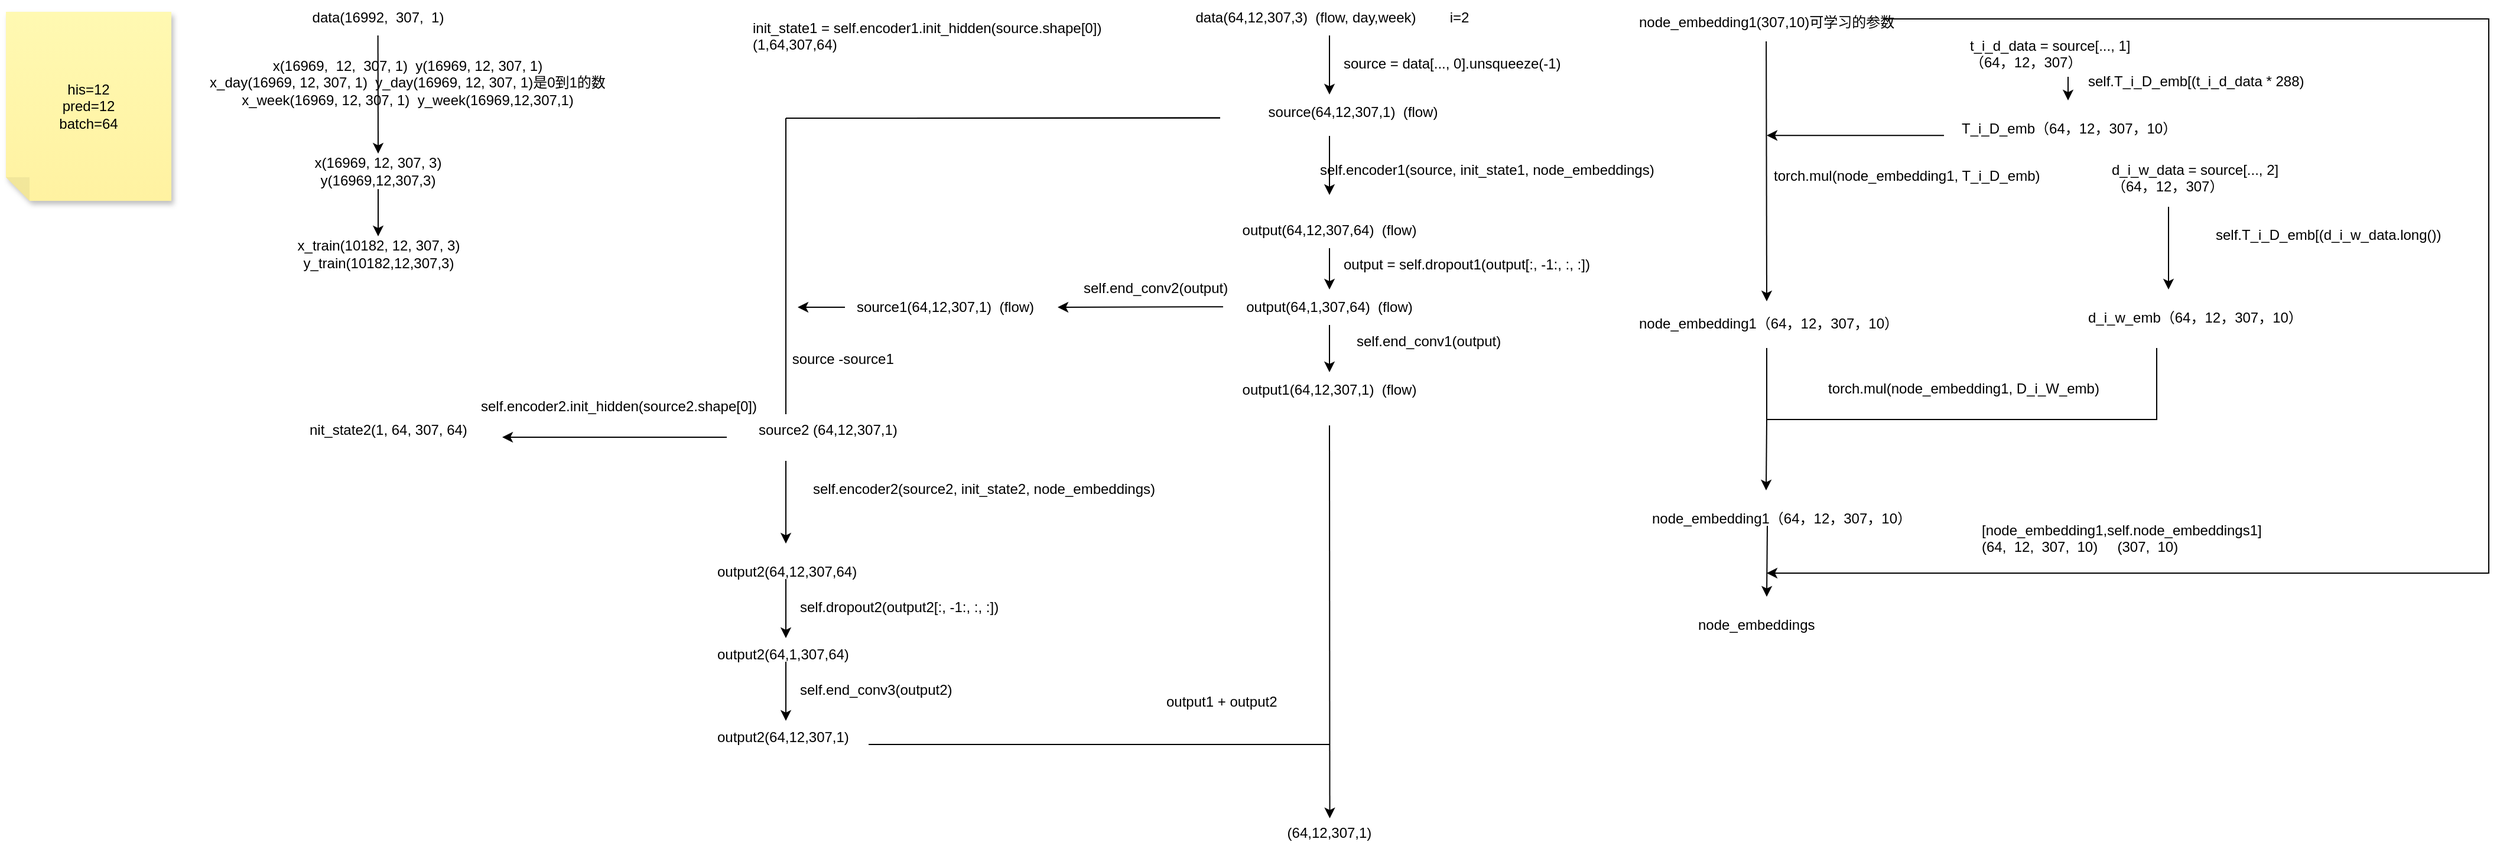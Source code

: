 <mxfile version="24.6.0" type="github">
  <diagram name="第 1 页" id="yApHzeJYYiuHWeru3HxS">
    <mxGraphModel dx="1750" dy="1151" grid="1" gridSize="10" guides="1" tooltips="1" connect="1" arrows="1" fold="1" page="1" pageScale="1" pageWidth="827" pageHeight="1169" math="0" shadow="0">
      <root>
        <mxCell id="0" />
        <mxCell id="1" parent="0" />
        <mxCell id="WDNzToIDsKdzvG2eh07D-1" value="data(16992,&amp;nbsp; 307,&amp;nbsp; 1)" style="text;strokeColor=none;align=center;fillColor=none;html=1;verticalAlign=middle;whiteSpace=wrap;rounded=0;" parent="1" vertex="1">
          <mxGeometry x="270" y="10" width="130" height="30" as="geometry" />
        </mxCell>
        <mxCell id="WDNzToIDsKdzvG2eh07D-2" value="his=12&lt;div&gt;pred=12&lt;/div&gt;&lt;div&gt;batch=64&lt;/div&gt;" style="shape=note;whiteSpace=wrap;html=1;backgroundOutline=1;fontColor=#000000;darkOpacity=0.05;fillColor=#FFF9B2;strokeColor=none;fillStyle=solid;direction=west;gradientDirection=north;gradientColor=#FFF2A1;shadow=1;size=20;pointerEvents=1;" parent="1" vertex="1">
          <mxGeometry x="20" y="20" width="140" height="160" as="geometry" />
        </mxCell>
        <mxCell id="WDNzToIDsKdzvG2eh07D-3" value="" style="endArrow=classic;html=1;rounded=0;" parent="1" edge="1">
          <mxGeometry width="50" height="50" relative="1" as="geometry">
            <mxPoint x="334.8" y="40" as="sourcePoint" />
            <mxPoint x="335" y="140" as="targetPoint" />
          </mxGeometry>
        </mxCell>
        <mxCell id="WDNzToIDsKdzvG2eh07D-6" value="x(16969,&amp;nbsp; 12,&amp;nbsp; 307, 1)&amp;nbsp; y(16969, 12, 307, 1)&lt;div&gt;x_day(16969, 12, 307, 1)&amp;nbsp; y_day(16969, 12, 307, 1)是0到1的数&lt;/div&gt;&lt;div&gt;x_week(16969, 12, 307, 1)&amp;nbsp; y_week(16969,12,307,1)&lt;/div&gt;" style="text;strokeColor=none;align=center;fillColor=none;html=1;verticalAlign=middle;whiteSpace=wrap;rounded=0;" parent="1" vertex="1">
          <mxGeometry x="190" y="80" width="340" as="geometry" />
        </mxCell>
        <mxCell id="WDNzToIDsKdzvG2eh07D-11" style="edgeStyle=orthogonalEdgeStyle;rounded=0;orthogonalLoop=1;jettySize=auto;html=1;" parent="1" source="WDNzToIDsKdzvG2eh07D-9" target="WDNzToIDsKdzvG2eh07D-10" edge="1">
          <mxGeometry relative="1" as="geometry" />
        </mxCell>
        <mxCell id="WDNzToIDsKdzvG2eh07D-9" value="x(16969, 12, 307, 3)&lt;div&gt;y(16969,12,307,3)&lt;/div&gt;" style="text;strokeColor=none;align=center;fillColor=none;html=1;verticalAlign=middle;whiteSpace=wrap;rounded=0;" parent="1" vertex="1">
          <mxGeometry x="275" y="140" width="120" height="30" as="geometry" />
        </mxCell>
        <mxCell id="WDNzToIDsKdzvG2eh07D-10" value="x_train(10182, 12, 307, 3)&lt;div&gt;y_train(10182,12,307,3)&lt;/div&gt;" style="text;strokeColor=none;align=center;fillColor=none;html=1;verticalAlign=middle;whiteSpace=wrap;rounded=0;" parent="1" vertex="1">
          <mxGeometry x="257.5" y="210" width="155" height="30" as="geometry" />
        </mxCell>
        <mxCell id="WDNzToIDsKdzvG2eh07D-12" value="data(64,12,307,3)&amp;nbsp; (flow, day,week)" style="text;strokeColor=none;align=center;fillColor=none;html=1;verticalAlign=middle;whiteSpace=wrap;rounded=0;" parent="1" vertex="1">
          <mxGeometry x="1010" y="10" width="220" height="30" as="geometry" />
        </mxCell>
        <mxCell id="WDNzToIDsKdzvG2eh07D-13" value="i=2" style="text;strokeColor=none;align=center;fillColor=none;html=1;verticalAlign=middle;whiteSpace=wrap;rounded=0;" parent="1" vertex="1">
          <mxGeometry x="1220" y="10" width="60" height="30" as="geometry" />
        </mxCell>
        <mxCell id="WDNzToIDsKdzvG2eh07D-14" value="" style="endArrow=classic;html=1;rounded=0;" parent="1" edge="1">
          <mxGeometry width="50" height="50" relative="1" as="geometry">
            <mxPoint x="1140" y="40" as="sourcePoint" />
            <mxPoint x="1140" y="90" as="targetPoint" />
          </mxGeometry>
        </mxCell>
        <mxCell id="WDNzToIDsKdzvG2eh07D-15" value="node_embedding1(307,10)可学习的参数" style="text;whiteSpace=wrap;html=1;" parent="1" vertex="1">
          <mxGeometry x="1400" y="15" width="220" height="40" as="geometry" />
        </mxCell>
        <mxCell id="WDNzToIDsKdzvG2eh07D-23" style="edgeStyle=orthogonalEdgeStyle;rounded=0;orthogonalLoop=1;jettySize=auto;html=1;" parent="1" source="WDNzToIDsKdzvG2eh07D-17" edge="1">
          <mxGeometry relative="1" as="geometry">
            <mxPoint x="1765" y="95" as="targetPoint" />
            <Array as="points">
              <mxPoint x="1765" y="95" />
            </Array>
          </mxGeometry>
        </mxCell>
        <mxCell id="WDNzToIDsKdzvG2eh07D-17" value="t_i_d_data   = source[..., 1]&lt;div&gt;（64，12，307）&lt;/div&gt;" style="text;whiteSpace=wrap;html=1;" parent="1" vertex="1">
          <mxGeometry x="1680" y="35" width="170" height="40" as="geometry" />
        </mxCell>
        <mxCell id="WDNzToIDsKdzvG2eh07D-24" value="self.T_i_D_emb[(t_i_d_data * 288)" style="text;whiteSpace=wrap;html=1;" parent="1" vertex="1">
          <mxGeometry x="1780" y="65" width="220" height="40" as="geometry" />
        </mxCell>
        <mxCell id="WDNzToIDsKdzvG2eh07D-25" value="T_i_D_emb（64，12，307，10）" style="text;whiteSpace=wrap;html=1;" parent="1" vertex="1">
          <mxGeometry x="1672.5" y="105" width="185" height="40" as="geometry" />
        </mxCell>
        <mxCell id="WDNzToIDsKdzvG2eh07D-26" value="" style="endArrow=classic;html=1;rounded=0;" parent="1" edge="1">
          <mxGeometry width="50" height="50" relative="1" as="geometry">
            <mxPoint x="1509.58" y="45" as="sourcePoint" />
            <mxPoint x="1510" y="265" as="targetPoint" />
          </mxGeometry>
        </mxCell>
        <mxCell id="WDNzToIDsKdzvG2eh07D-27" value="" style="endArrow=classic;html=1;rounded=0;" parent="1" edge="1">
          <mxGeometry width="50" height="50" relative="1" as="geometry">
            <mxPoint x="1660" y="124.58" as="sourcePoint" />
            <mxPoint x="1510" y="124.58" as="targetPoint" />
          </mxGeometry>
        </mxCell>
        <UserObject label="torch.mul(node_embedding1, T_i_D_emb)" id="WDNzToIDsKdzvG2eh07D-28">
          <mxCell style="text;whiteSpace=wrap;html=1;" parent="1" vertex="1">
            <mxGeometry x="1514" y="145" width="230" height="30" as="geometry" />
          </mxCell>
        </UserObject>
        <mxCell id="WDNzToIDsKdzvG2eh07D-29" value="node_embedding1（64，12，307，10）" style="text;whiteSpace=wrap;html=1;" parent="1" vertex="1">
          <mxGeometry x="1400" y="270" width="240" height="40" as="geometry" />
        </mxCell>
        <mxCell id="WDNzToIDsKdzvG2eh07D-30" value="d_i_w_data   = source[..., 2]&lt;div&gt;（64，12，307）&lt;/div&gt;" style="text;whiteSpace=wrap;html=1;" parent="1" vertex="1">
          <mxGeometry x="1800" y="140" width="170" height="40" as="geometry" />
        </mxCell>
        <mxCell id="WDNzToIDsKdzvG2eh07D-33" value="self.T_i_D_emb[(d_i_w_data.long())" style="text;whiteSpace=wrap;html=1;" parent="1" vertex="1">
          <mxGeometry x="1887.5" y="195" width="220" height="40" as="geometry" />
        </mxCell>
        <mxCell id="WDNzToIDsKdzvG2eh07D-34" value="d_i_w_emb（64，12，307，10）" style="text;whiteSpace=wrap;html=1;" parent="1" vertex="1">
          <mxGeometry x="1780" y="265" width="185" height="40" as="geometry" />
        </mxCell>
        <mxCell id="WDNzToIDsKdzvG2eh07D-35" value="" style="endArrow=classic;html=1;rounded=0;" parent="1" edge="1">
          <mxGeometry width="50" height="50" relative="1" as="geometry">
            <mxPoint x="1850" y="185" as="sourcePoint" />
            <mxPoint x="1850" y="255" as="targetPoint" />
          </mxGeometry>
        </mxCell>
        <mxCell id="WDNzToIDsKdzvG2eh07D-38" value="" style="shape=partialRectangle;whiteSpace=wrap;html=1;bottom=1;right=1;left=1;top=0;fillColor=none;routingCenterX=-0.5;" parent="1" vertex="1">
          <mxGeometry x="1510" y="305" width="330" height="60" as="geometry" />
        </mxCell>
        <UserObject label="torch.mul(node_embedding1, D_i_W_emb)" id="WDNzToIDsKdzvG2eh07D-40">
          <mxCell style="text;whiteSpace=wrap;html=1;" parent="1" vertex="1">
            <mxGeometry x="1560" y="325" width="260" height="40" as="geometry" />
          </mxCell>
        </UserObject>
        <mxCell id="WDNzToIDsKdzvG2eh07D-43" value="node_embedding1（64，12，307，10）" style="text;whiteSpace=wrap;html=1;" parent="1" vertex="1">
          <mxGeometry x="1411" y="435" width="240" height="40" as="geometry" />
        </mxCell>
        <mxCell id="WDNzToIDsKdzvG2eh07D-44" value="source(64,12,307,1)&amp;nbsp; (flow)" style="text;strokeColor=none;align=center;fillColor=none;html=1;verticalAlign=middle;whiteSpace=wrap;rounded=0;" parent="1" vertex="1">
          <mxGeometry x="1050" y="90" width="220" height="30" as="geometry" />
        </mxCell>
        <mxCell id="WDNzToIDsKdzvG2eh07D-45" value="" style="endArrow=classic;html=1;rounded=0;" parent="1" edge="1">
          <mxGeometry width="50" height="50" relative="1" as="geometry">
            <mxPoint x="1140" y="125" as="sourcePoint" />
            <mxPoint x="1140" y="175" as="targetPoint" />
          </mxGeometry>
        </mxCell>
        <UserObject label="init_state1 = self.encoder1.init_hidden(source.shape[0])&lt;div&gt;(1,64,307,64)&lt;/div&gt;" id="WDNzToIDsKdzvG2eh07D-47">
          <mxCell style="text;whiteSpace=wrap;html=1;" parent="1" vertex="1">
            <mxGeometry x="650" y="20" width="330" height="40" as="geometry" />
          </mxCell>
        </UserObject>
        <mxCell id="WDNzToIDsKdzvG2eh07D-48" value="self.encoder1(source, init_state1, node_embeddings)" style="text;whiteSpace=wrap;html=1;" parent="1" vertex="1">
          <mxGeometry x="1130" y="140" width="320" height="40" as="geometry" />
        </mxCell>
        <mxCell id="WDNzToIDsKdzvG2eh07D-53" style="edgeStyle=orthogonalEdgeStyle;rounded=0;orthogonalLoop=1;jettySize=auto;html=1;" parent="1" source="WDNzToIDsKdzvG2eh07D-49" target="WDNzToIDsKdzvG2eh07D-52" edge="1">
          <mxGeometry relative="1" as="geometry" />
        </mxCell>
        <mxCell id="WDNzToIDsKdzvG2eh07D-49" value="output(64,12,307,64)&amp;nbsp; (flow)" style="text;strokeColor=none;align=center;fillColor=none;html=1;verticalAlign=middle;whiteSpace=wrap;rounded=0;" parent="1" vertex="1">
          <mxGeometry x="1030" y="190" width="220" height="30" as="geometry" />
        </mxCell>
        <mxCell id="WDNzToIDsKdzvG2eh07D-56" style="edgeStyle=orthogonalEdgeStyle;rounded=0;orthogonalLoop=1;jettySize=auto;html=1;" parent="1" source="WDNzToIDsKdzvG2eh07D-52" target="WDNzToIDsKdzvG2eh07D-55" edge="1">
          <mxGeometry relative="1" as="geometry" />
        </mxCell>
        <mxCell id="WDNzToIDsKdzvG2eh07D-52" value="output(64,1,307,64)&amp;nbsp; (flow)" style="text;strokeColor=none;align=center;fillColor=none;html=1;verticalAlign=middle;whiteSpace=wrap;rounded=0;" parent="1" vertex="1">
          <mxGeometry x="1030" y="255" width="220" height="30" as="geometry" />
        </mxCell>
        <mxCell id="WDNzToIDsKdzvG2eh07D-54" value="output = self.dropout1(output[:, -1:, :, :])" style="text;whiteSpace=wrap;html=1;" parent="1" vertex="1">
          <mxGeometry x="1150" y="220" width="240" height="40" as="geometry" />
        </mxCell>
        <mxCell id="WDNzToIDsKdzvG2eh07D-55" value="output1(64,12,307,1)&amp;nbsp; (flow)" style="text;strokeColor=none;align=center;fillColor=none;html=1;verticalAlign=middle;whiteSpace=wrap;rounded=0;" parent="1" vertex="1">
          <mxGeometry x="1030" y="325" width="220" height="30" as="geometry" />
        </mxCell>
        <mxCell id="WDNzToIDsKdzvG2eh07D-57" value="self.end_conv1(output)" style="text;whiteSpace=wrap;html=1;" parent="1" vertex="1">
          <mxGeometry x="1161" y="285" width="160" height="40" as="geometry" />
        </mxCell>
        <mxCell id="WDNzToIDsKdzvG2eh07D-58" value="" style="endArrow=classic;html=1;rounded=0;" parent="1" edge="1">
          <mxGeometry width="50" height="50" relative="1" as="geometry">
            <mxPoint x="1050" y="269.58" as="sourcePoint" />
            <mxPoint x="910" y="270" as="targetPoint" />
          </mxGeometry>
        </mxCell>
        <mxCell id="WDNzToIDsKdzvG2eh07D-59" value="self.end_conv2(output)" style="text;whiteSpace=wrap;html=1;" parent="1" vertex="1">
          <mxGeometry x="930" y="240" width="160" height="20" as="geometry" />
        </mxCell>
        <mxCell id="WDNzToIDsKdzvG2eh07D-60" value="source1(64,12,307,1)&amp;nbsp; (flow)" style="text;strokeColor=none;align=center;fillColor=none;html=1;verticalAlign=middle;whiteSpace=wrap;rounded=0;" parent="1" vertex="1">
          <mxGeometry x="705" y="255" width="220" height="30" as="geometry" />
        </mxCell>
        <mxCell id="WDNzToIDsKdzvG2eh07D-62" value="" style="endArrow=none;html=1;rounded=0;" parent="1" edge="1">
          <mxGeometry width="50" height="50" relative="1" as="geometry">
            <mxPoint x="680" y="110" as="sourcePoint" />
            <mxPoint x="1047.5" y="109.8" as="targetPoint" />
            <Array as="points">
              <mxPoint x="1047.5" y="109.8" />
            </Array>
          </mxGeometry>
        </mxCell>
        <mxCell id="WDNzToIDsKdzvG2eh07D-63" value="" style="endArrow=none;html=1;rounded=0;" parent="1" edge="1">
          <mxGeometry width="50" height="50" relative="1" as="geometry">
            <mxPoint x="680" y="110" as="sourcePoint" />
            <mxPoint x="1047.5" y="109.8" as="targetPoint" />
            <Array as="points">
              <mxPoint x="1047.5" y="109.8" />
            </Array>
          </mxGeometry>
        </mxCell>
        <mxCell id="WDNzToIDsKdzvG2eh07D-64" value="" style="endArrow=none;html=1;rounded=0;" parent="1" edge="1">
          <mxGeometry width="50" height="50" relative="1" as="geometry">
            <mxPoint x="680" y="360.457" as="sourcePoint" />
            <mxPoint x="680" y="110" as="targetPoint" />
          </mxGeometry>
        </mxCell>
        <mxCell id="WDNzToIDsKdzvG2eh07D-66" value="" style="endArrow=classic;html=1;rounded=0;" parent="1" edge="1">
          <mxGeometry width="50" height="50" relative="1" as="geometry">
            <mxPoint x="730" y="270" as="sourcePoint" />
            <mxPoint x="690" y="270" as="targetPoint" />
          </mxGeometry>
        </mxCell>
        <mxCell id="WDNzToIDsKdzvG2eh07D-67" value="&amp;nbsp;source -source1" style="text;whiteSpace=wrap;html=1;" parent="1" vertex="1">
          <mxGeometry x="680" y="300" width="180" height="40" as="geometry" />
        </mxCell>
        <mxCell id="WDNzToIDsKdzvG2eh07D-68" value="source2 (64,12,307,1)" style="text;whiteSpace=wrap;html=1;" parent="1" vertex="1">
          <mxGeometry x="655" y="360" width="145" height="20" as="geometry" />
        </mxCell>
        <mxCell id="WDNzToIDsKdzvG2eh07D-69" value="" style="endArrow=classic;html=1;rounded=0;" parent="1" edge="1">
          <mxGeometry width="50" height="50" relative="1" as="geometry">
            <mxPoint x="630" y="380" as="sourcePoint" />
            <mxPoint x="440" y="380" as="targetPoint" />
          </mxGeometry>
        </mxCell>
        <UserObject label="self.encoder2.init_hidden(source2.shape[0])" id="WDNzToIDsKdzvG2eh07D-70">
          <mxCell style="text;whiteSpace=wrap;html=1;" parent="1" vertex="1">
            <mxGeometry x="420" y="340" width="270" height="40" as="geometry" />
          </mxCell>
        </UserObject>
        <mxCell id="WDNzToIDsKdzvG2eh07D-71" value="nit_state2(1, 64, 307, 64)" style="text;whiteSpace=wrap;html=1;" parent="1" vertex="1">
          <mxGeometry x="275" y="360" width="150" height="30" as="geometry" />
        </mxCell>
        <mxCell id="WDNzToIDsKdzvG2eh07D-72" value="" style="endArrow=classic;html=1;rounded=0;" parent="1" edge="1">
          <mxGeometry width="50" height="50" relative="1" as="geometry">
            <mxPoint x="680" y="400" as="sourcePoint" />
            <mxPoint x="680" y="470" as="targetPoint" />
          </mxGeometry>
        </mxCell>
        <mxCell id="WDNzToIDsKdzvG2eh07D-74" value="self.encoder2(source2, init_state2, node_embeddings)" style="text;whiteSpace=wrap;html=1;" parent="1" vertex="1">
          <mxGeometry x="701" y="410" width="320" height="40" as="geometry" />
        </mxCell>
        <mxCell id="WDNzToIDsKdzvG2eh07D-78" style="edgeStyle=orthogonalEdgeStyle;rounded=0;orthogonalLoop=1;jettySize=auto;html=1;" parent="1" source="WDNzToIDsKdzvG2eh07D-76" target="WDNzToIDsKdzvG2eh07D-77" edge="1">
          <mxGeometry relative="1" as="geometry" />
        </mxCell>
        <mxCell id="WDNzToIDsKdzvG2eh07D-76" value="output2(64,12,307,64)" style="text;whiteSpace=wrap;html=1;" parent="1" vertex="1">
          <mxGeometry x="620" y="480" width="120" height="20" as="geometry" />
        </mxCell>
        <mxCell id="WDNzToIDsKdzvG2eh07D-81" style="edgeStyle=orthogonalEdgeStyle;rounded=0;orthogonalLoop=1;jettySize=auto;html=1;" parent="1" source="WDNzToIDsKdzvG2eh07D-77" target="WDNzToIDsKdzvG2eh07D-80" edge="1">
          <mxGeometry relative="1" as="geometry" />
        </mxCell>
        <mxCell id="WDNzToIDsKdzvG2eh07D-77" value="output2(64,1,307,64)" style="text;whiteSpace=wrap;html=1;" parent="1" vertex="1">
          <mxGeometry x="620" y="550" width="120" height="20" as="geometry" />
        </mxCell>
        <mxCell id="WDNzToIDsKdzvG2eh07D-79" value="self.dropout2(output2[:, -1:, :, :])" style="text;whiteSpace=wrap;html=1;" parent="1" vertex="1">
          <mxGeometry x="690" y="510" width="200" height="40" as="geometry" />
        </mxCell>
        <mxCell id="WDNzToIDsKdzvG2eh07D-80" value="output2(64,12,307,1)" style="text;whiteSpace=wrap;html=1;" parent="1" vertex="1">
          <mxGeometry x="620" y="620" width="120" height="20" as="geometry" />
        </mxCell>
        <mxCell id="WDNzToIDsKdzvG2eh07D-82" value="self.end_conv3(output2)" style="text;whiteSpace=wrap;html=1;" parent="1" vertex="1">
          <mxGeometry x="690" y="580" width="160" height="40" as="geometry" />
        </mxCell>
        <mxCell id="WDNzToIDsKdzvG2eh07D-83" value="" style="endArrow=classic;html=1;rounded=0;" parent="1" edge="1">
          <mxGeometry width="50" height="50" relative="1" as="geometry">
            <mxPoint x="1140" y="370" as="sourcePoint" />
            <mxPoint x="1140.25" y="702.5" as="targetPoint" />
          </mxGeometry>
        </mxCell>
        <mxCell id="WDNzToIDsKdzvG2eh07D-84" value="" style="endArrow=none;html=1;rounded=0;" parent="1" edge="1">
          <mxGeometry width="50" height="50" relative="1" as="geometry">
            <mxPoint x="750" y="640" as="sourcePoint" />
            <mxPoint x="1140" y="640" as="targetPoint" />
          </mxGeometry>
        </mxCell>
        <mxCell id="WDNzToIDsKdzvG2eh07D-86" value="output1 + output2" style="text;whiteSpace=wrap;html=1;" parent="1" vertex="1">
          <mxGeometry x="1000" y="590" width="130" height="40" as="geometry" />
        </mxCell>
        <mxCell id="WDNzToIDsKdzvG2eh07D-87" value="(64,12,307,1)" style="text;strokeColor=none;align=center;fillColor=none;html=1;verticalAlign=middle;whiteSpace=wrap;rounded=0;" parent="1" vertex="1">
          <mxGeometry x="1090" y="700" width="100" height="30" as="geometry" />
        </mxCell>
        <mxCell id="nMJao5T103a0Re7VRpDL-1" value="" style="endArrow=classic;html=1;rounded=0;" edge="1" parent="1">
          <mxGeometry width="50" height="50" relative="1" as="geometry">
            <mxPoint x="1510" y="365" as="sourcePoint" />
            <mxPoint x="1509.5" y="425" as="targetPoint" />
          </mxGeometry>
        </mxCell>
        <mxCell id="nMJao5T103a0Re7VRpDL-2" value="source = data[..., 0].unsqueeze(-1)" style="text;whiteSpace=wrap;html=1;" vertex="1" parent="1">
          <mxGeometry x="1150" y="50" width="230" height="40" as="geometry" />
        </mxCell>
        <mxCell id="nMJao5T103a0Re7VRpDL-3" value="[node_embedding1,self.node_embeddings1]&lt;div&gt;(64,&amp;nbsp; 12,&amp;nbsp; 307,&amp;nbsp; 10)&amp;nbsp; &amp;nbsp; &amp;nbsp;(307,&amp;nbsp; 10)&lt;/div&gt;" style="text;whiteSpace=wrap;html=1;" vertex="1" parent="1">
          <mxGeometry x="1690" y="445" width="250" height="50" as="geometry" />
        </mxCell>
        <mxCell id="nMJao5T103a0Re7VRpDL-4" value="" style="endArrow=classic;html=1;rounded=0;" edge="1" parent="1">
          <mxGeometry width="50" height="50" relative="1" as="geometry">
            <mxPoint x="1510.5" y="455" as="sourcePoint" />
            <mxPoint x="1510" y="515" as="targetPoint" />
          </mxGeometry>
        </mxCell>
        <mxCell id="nMJao5T103a0Re7VRpDL-5" value="" style="endArrow=classic;html=1;rounded=0;edgeStyle=orthogonalEdgeStyle;" edge="1" parent="1">
          <mxGeometry width="50" height="50" relative="1" as="geometry">
            <mxPoint x="1610" y="25" as="sourcePoint" />
            <mxPoint x="1510" y="495" as="targetPoint" />
            <Array as="points">
              <mxPoint x="1610" y="26" />
              <mxPoint x="2121" y="26" />
              <mxPoint x="2121" y="495" />
              <mxPoint x="1920" y="495" />
            </Array>
          </mxGeometry>
        </mxCell>
        <mxCell id="nMJao5T103a0Re7VRpDL-9" value="node_embeddings" style="text;whiteSpace=wrap;html=1;" vertex="1" parent="1">
          <mxGeometry x="1450" y="525" width="140" height="40" as="geometry" />
        </mxCell>
      </root>
    </mxGraphModel>
  </diagram>
</mxfile>
